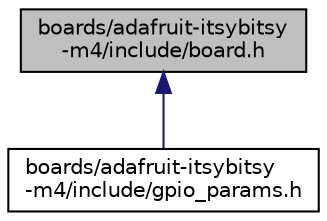 digraph "boards/adafruit-itsybitsy-m4/include/board.h"
{
 // LATEX_PDF_SIZE
  edge [fontname="Helvetica",fontsize="10",labelfontname="Helvetica",labelfontsize="10"];
  node [fontname="Helvetica",fontsize="10",shape=record];
  Node1 [label="boards/adafruit-itsybitsy\l-m4/include/board.h",height=0.2,width=0.4,color="black", fillcolor="grey75", style="filled", fontcolor="black",tooltip="Board specific definitions for the Adafruit ItsyBitsy M4."];
  Node1 -> Node2 [dir="back",color="midnightblue",fontsize="10",style="solid",fontname="Helvetica"];
  Node2 [label="boards/adafruit-itsybitsy\l-m4/include/gpio_params.h",height=0.2,width=0.4,color="black", fillcolor="white", style="filled",URL="$adafruit-itsybitsy-m4_2include_2gpio__params_8h.html",tooltip="Board specific configuration of direct mapped GPIOs."];
}
